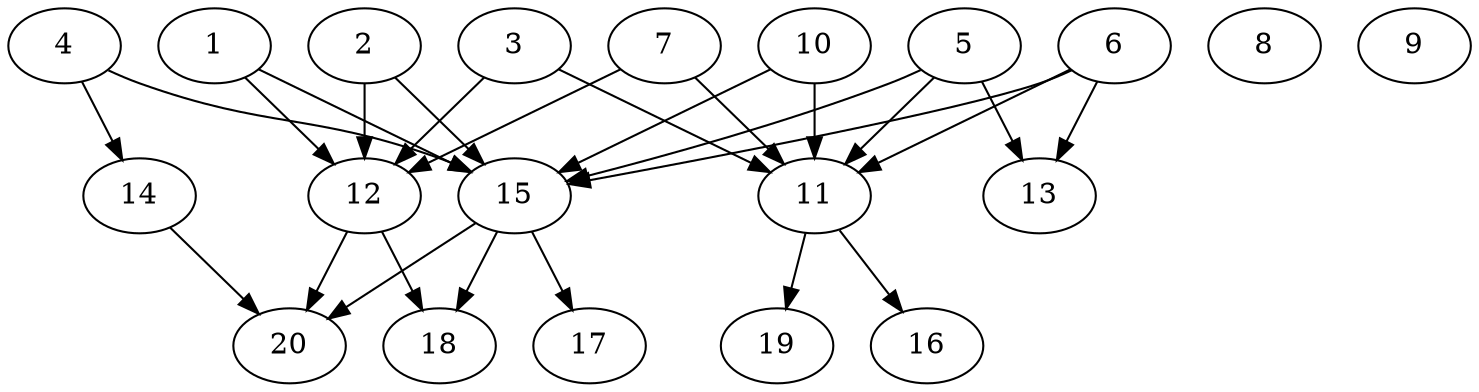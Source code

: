 // DAG automatically generated by daggen at Thu Oct  3 13:58:42 2019
// ./daggen --dot -n 20 --ccr 0.3 --fat 0.7 --regular 0.5 --density 0.6 --mindata 5242880 --maxdata 52428800 
digraph G {
  1 [size="146496853", alpha="0.02", expect_size="43949056"] 
  1 -> 12 [size ="43949056"]
  1 -> 15 [size ="43949056"]
  2 [size="51524267", alpha="0.04", expect_size="15457280"] 
  2 -> 12 [size ="15457280"]
  2 -> 15 [size ="15457280"]
  3 [size="130184533", alpha="0.15", expect_size="39055360"] 
  3 -> 11 [size ="39055360"]
  3 -> 12 [size ="39055360"]
  4 [size="145909760", alpha="0.14", expect_size="43772928"] 
  4 -> 14 [size ="43772928"]
  4 -> 15 [size ="43772928"]
  5 [size="60354560", alpha="0.13", expect_size="18106368"] 
  5 -> 11 [size ="18106368"]
  5 -> 13 [size ="18106368"]
  5 -> 15 [size ="18106368"]
  6 [size="29812053", alpha="0.11", expect_size="8943616"] 
  6 -> 11 [size ="8943616"]
  6 -> 13 [size ="8943616"]
  6 -> 15 [size ="8943616"]
  7 [size="136983893", alpha="0.18", expect_size="41095168"] 
  7 -> 11 [size ="41095168"]
  7 -> 12 [size ="41095168"]
  8 [size="31836160", alpha="0.07", expect_size="9550848"] 
  9 [size="26170027", alpha="0.07", expect_size="7851008"] 
  10 [size="79445333", alpha="0.11", expect_size="23833600"] 
  10 -> 11 [size ="23833600"]
  10 -> 15 [size ="23833600"]
  11 [size="123054080", alpha="0.11", expect_size="36916224"] 
  11 -> 16 [size ="36916224"]
  11 -> 19 [size ="36916224"]
  12 [size="135103147", alpha="0.05", expect_size="40530944"] 
  12 -> 18 [size ="40530944"]
  12 -> 20 [size ="40530944"]
  13 [size="166843733", alpha="0.09", expect_size="50053120"] 
  14 [size="124538880", alpha="0.01", expect_size="37361664"] 
  14 -> 20 [size ="37361664"]
  15 [size="77725013", alpha="0.03", expect_size="23317504"] 
  15 -> 17 [size ="23317504"]
  15 -> 18 [size ="23317504"]
  15 -> 20 [size ="23317504"]
  16 [size="23842133", alpha="0.18", expect_size="7152640"] 
  17 [size="106711040", alpha="0.12", expect_size="32013312"] 
  18 [size="92238507", alpha="0.18", expect_size="27671552"] 
  19 [size="147568640", alpha="0.20", expect_size="44270592"] 
  20 [size="43905707", alpha="0.17", expect_size="13171712"] 
}
